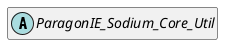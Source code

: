 @startuml
set namespaceSeparator \\
hide members
hide << alias >> circle

abstract class ParagonIE_Sodium_Core_Util
@enduml
